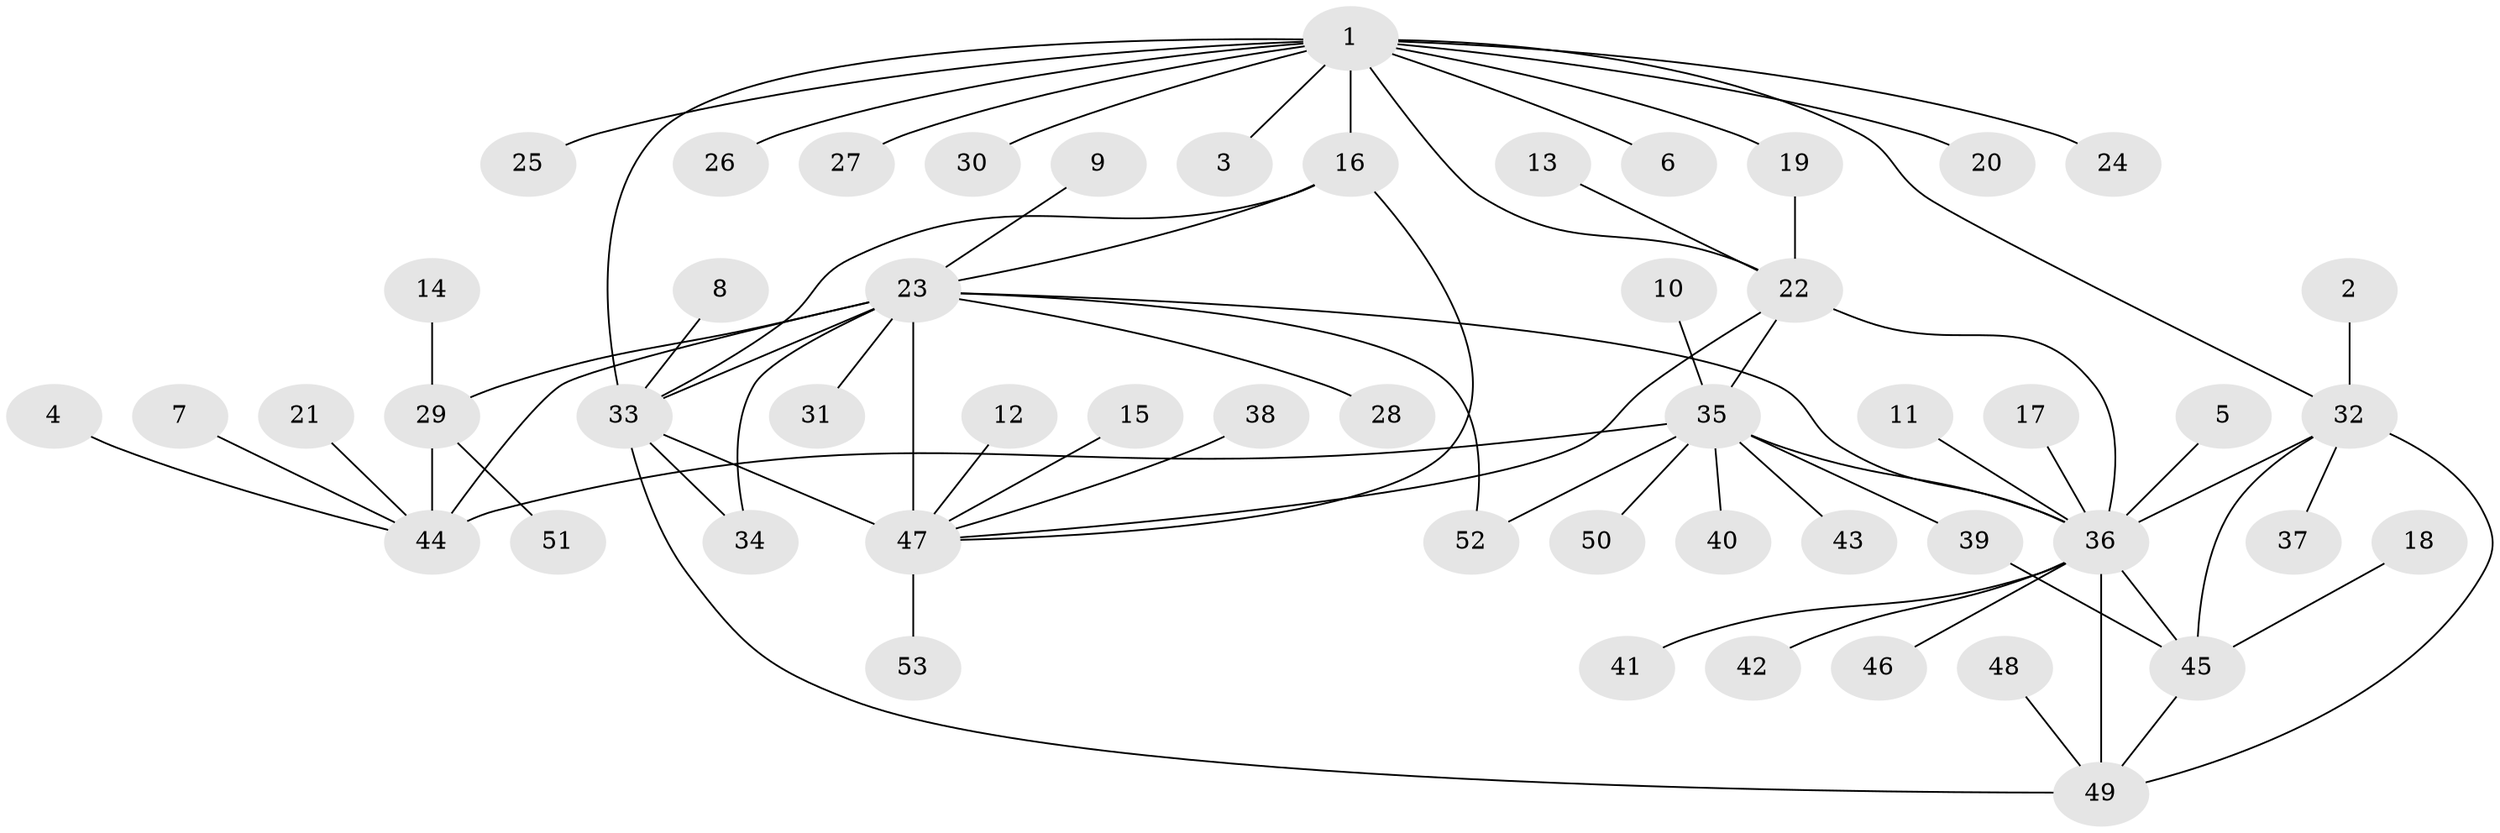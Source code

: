 // original degree distribution, {4: 0.01904761904761905, 8: 0.047619047619047616, 6: 0.047619047619047616, 10: 0.0380952380952381, 7: 0.047619047619047616, 11: 0.01904761904761905, 5: 0.01904761904761905, 9: 0.009523809523809525, 2: 0.14285714285714285, 1: 0.580952380952381, 3: 0.02857142857142857}
// Generated by graph-tools (version 1.1) at 2025/50/03/09/25 03:50:32]
// undirected, 53 vertices, 70 edges
graph export_dot {
graph [start="1"]
  node [color=gray90,style=filled];
  1;
  2;
  3;
  4;
  5;
  6;
  7;
  8;
  9;
  10;
  11;
  12;
  13;
  14;
  15;
  16;
  17;
  18;
  19;
  20;
  21;
  22;
  23;
  24;
  25;
  26;
  27;
  28;
  29;
  30;
  31;
  32;
  33;
  34;
  35;
  36;
  37;
  38;
  39;
  40;
  41;
  42;
  43;
  44;
  45;
  46;
  47;
  48;
  49;
  50;
  51;
  52;
  53;
  1 -- 3 [weight=1.0];
  1 -- 6 [weight=1.0];
  1 -- 16 [weight=4.0];
  1 -- 19 [weight=1.0];
  1 -- 20 [weight=1.0];
  1 -- 22 [weight=1.0];
  1 -- 24 [weight=1.0];
  1 -- 25 [weight=1.0];
  1 -- 26 [weight=1.0];
  1 -- 27 [weight=1.0];
  1 -- 30 [weight=1.0];
  1 -- 32 [weight=1.0];
  1 -- 33 [weight=1.0];
  2 -- 32 [weight=1.0];
  4 -- 44 [weight=1.0];
  5 -- 36 [weight=1.0];
  7 -- 44 [weight=1.0];
  8 -- 33 [weight=1.0];
  9 -- 23 [weight=1.0];
  10 -- 35 [weight=1.0];
  11 -- 36 [weight=1.0];
  12 -- 47 [weight=1.0];
  13 -- 22 [weight=1.0];
  14 -- 29 [weight=1.0];
  15 -- 47 [weight=1.0];
  16 -- 23 [weight=1.0];
  16 -- 33 [weight=1.0];
  16 -- 47 [weight=1.0];
  17 -- 36 [weight=1.0];
  18 -- 45 [weight=1.0];
  19 -- 22 [weight=1.0];
  21 -- 44 [weight=1.0];
  22 -- 35 [weight=1.0];
  22 -- 36 [weight=3.0];
  22 -- 47 [weight=1.0];
  23 -- 28 [weight=1.0];
  23 -- 29 [weight=1.0];
  23 -- 31 [weight=1.0];
  23 -- 33 [weight=1.0];
  23 -- 34 [weight=1.0];
  23 -- 36 [weight=1.0];
  23 -- 44 [weight=3.0];
  23 -- 47 [weight=3.0];
  23 -- 52 [weight=1.0];
  29 -- 44 [weight=3.0];
  29 -- 51 [weight=1.0];
  32 -- 36 [weight=1.0];
  32 -- 37 [weight=1.0];
  32 -- 45 [weight=2.0];
  32 -- 49 [weight=1.0];
  33 -- 34 [weight=1.0];
  33 -- 47 [weight=3.0];
  33 -- 49 [weight=1.0];
  35 -- 36 [weight=3.0];
  35 -- 39 [weight=1.0];
  35 -- 40 [weight=1.0];
  35 -- 43 [weight=1.0];
  35 -- 44 [weight=1.0];
  35 -- 50 [weight=1.0];
  35 -- 52 [weight=1.0];
  36 -- 41 [weight=1.0];
  36 -- 42 [weight=1.0];
  36 -- 45 [weight=2.0];
  36 -- 46 [weight=1.0];
  36 -- 49 [weight=2.0];
  38 -- 47 [weight=1.0];
  39 -- 45 [weight=1.0];
  45 -- 49 [weight=2.0];
  47 -- 53 [weight=1.0];
  48 -- 49 [weight=1.0];
}
